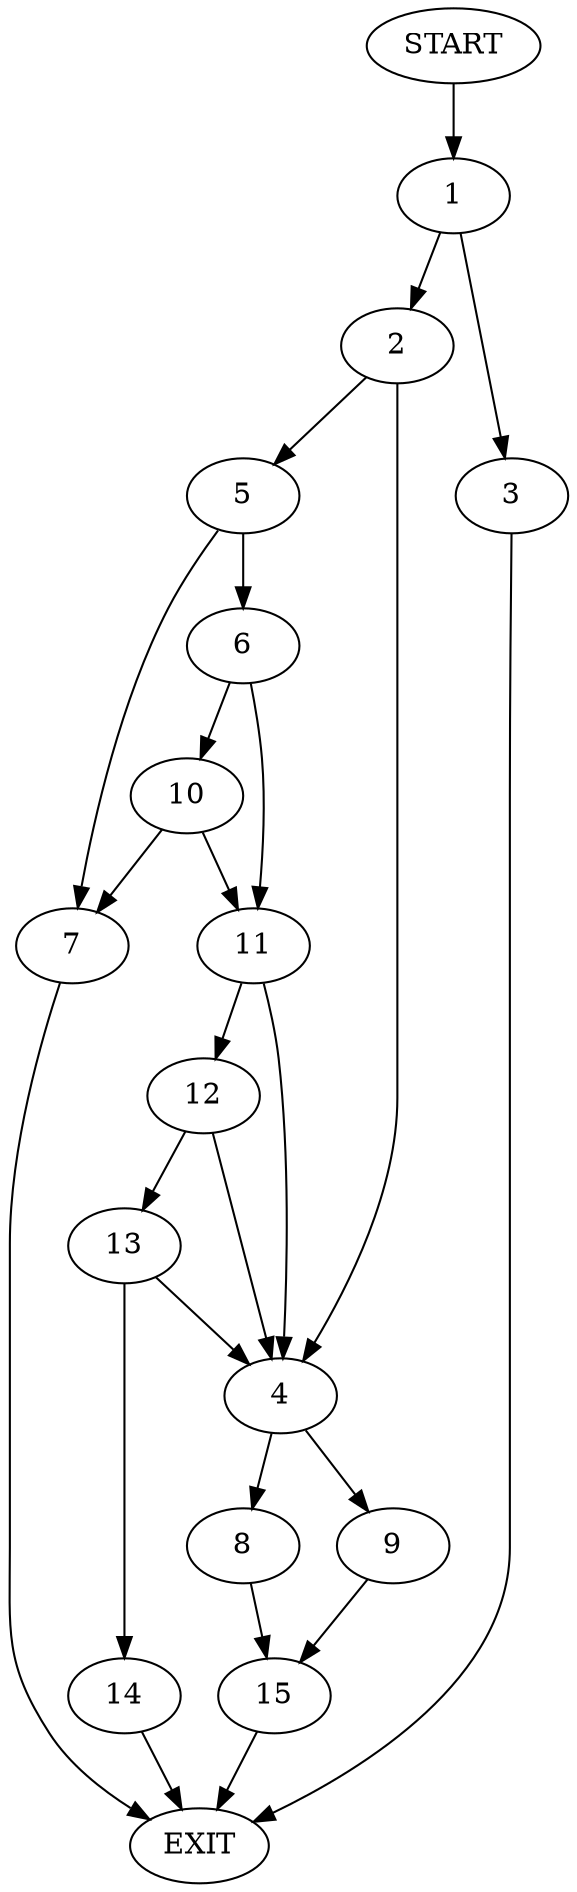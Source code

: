 digraph {
0 [label="START"]
16 [label="EXIT"]
0 -> 1
1 -> 2
1 -> 3
2 -> 4
2 -> 5
3 -> 16
5 -> 6
5 -> 7
4 -> 8
4 -> 9
6 -> 10
6 -> 11
7 -> 16
11 -> 12
11 -> 4
10 -> 11
10 -> 7
12 -> 4
12 -> 13
13 -> 4
13 -> 14
14 -> 16
8 -> 15
9 -> 15
15 -> 16
}
